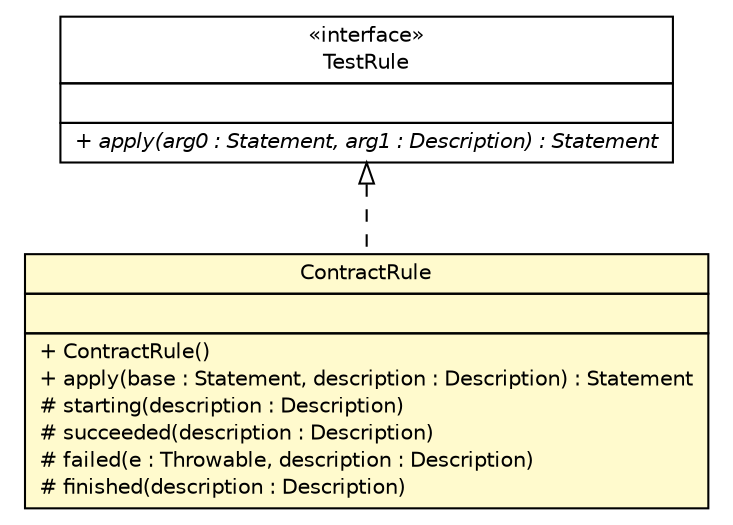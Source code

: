 #!/usr/local/bin/dot
#
# Class diagram 
# Generated by UMLGraph version R5_6-24-gf6e263 (http://www.umlgraph.org/)
#

digraph G {
	edge [fontname="Helvetica",fontsize=10,labelfontname="Helvetica",labelfontsize=10];
	node [fontname="Helvetica",fontsize=10,shape=plaintext];
	nodesep=0.25;
	ranksep=0.5;
	// top.infra.test.contract.ContractRule
	c13 [label=<<table title="top.infra.test.contract.ContractRule" border="0" cellborder="1" cellspacing="0" cellpadding="2" port="p" bgcolor="lemonChiffon" href="./ContractRule.html">
		<tr><td><table border="0" cellspacing="0" cellpadding="1">
<tr><td align="center" balign="center"> ContractRule </td></tr>
		</table></td></tr>
		<tr><td><table border="0" cellspacing="0" cellpadding="1">
<tr><td align="left" balign="left">  </td></tr>
		</table></td></tr>
		<tr><td><table border="0" cellspacing="0" cellpadding="1">
<tr><td align="left" balign="left"> + ContractRule() </td></tr>
<tr><td align="left" balign="left"> + apply(base : Statement, description : Description) : Statement </td></tr>
<tr><td align="left" balign="left"> # starting(description : Description) </td></tr>
<tr><td align="left" balign="left"> # succeeded(description : Description) </td></tr>
<tr><td align="left" balign="left"> # failed(e : Throwable, description : Description) </td></tr>
<tr><td align="left" balign="left"> # finished(description : Description) </td></tr>
		</table></td></tr>
		</table>>, URL="./ContractRule.html", fontname="Helvetica", fontcolor="black", fontsize=10.0];
	//top.infra.test.contract.ContractRule implements org.junit.rules.TestRule
	c14:p -> c13:p [dir=back,arrowtail=empty,style=dashed];
	// org.junit.rules.TestRule
	c14 [label=<<table title="org.junit.rules.TestRule" border="0" cellborder="1" cellspacing="0" cellpadding="2" port="p" href="http://java.sun.com/j2se/1.4.2/docs/api/org/junit/rules/TestRule.html">
		<tr><td><table border="0" cellspacing="0" cellpadding="1">
<tr><td align="center" balign="center"> &#171;interface&#187; </td></tr>
<tr><td align="center" balign="center"> TestRule </td></tr>
		</table></td></tr>
		<tr><td><table border="0" cellspacing="0" cellpadding="1">
<tr><td align="left" balign="left">  </td></tr>
		</table></td></tr>
		<tr><td><table border="0" cellspacing="0" cellpadding="1">
<tr><td align="left" balign="left"><font face="Helvetica-Oblique" point-size="10.0"> + apply(arg0 : Statement, arg1 : Description) : Statement </font></td></tr>
		</table></td></tr>
		</table>>, URL="http://java.sun.com/j2se/1.4.2/docs/api/org/junit/rules/TestRule.html", fontname="Helvetica", fontcolor="black", fontsize=10.0];
}

